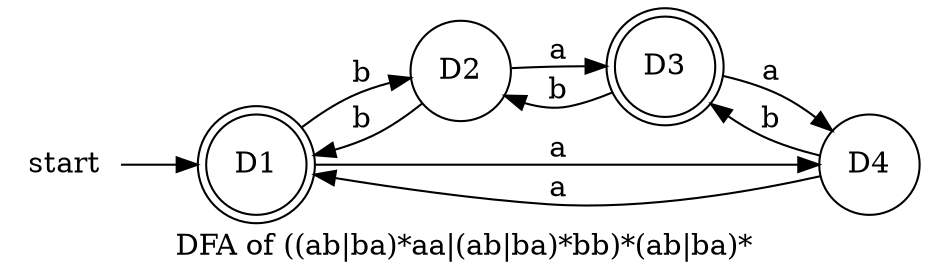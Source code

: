 digraph
  G { label="DFA of ((ab|ba)*aa|(ab|ba)*bb)*(ab|ba)*";
 
rankdir=LR
start[shape =none]
start ->node_1
node_1 [label="D1", shape = doublecircle]
node_1 -> node_2 [label ="b"]
node_1 -> node_4 [label ="a"]
node_2 [label="D2", shape = circle]
node_2 -> node_3 [label ="a"]
node_2 -> node_1 [label ="b"]
node_3 [label="D3", shape = doublecircle]
node_3 -> node_2 [label ="b"]
node_3 -> node_4 [label ="a"]
node_4 [label="D4", shape = circle]
node_4 -> node_3 [label ="b"]
node_4 -> node_1 [label ="a"]
}
